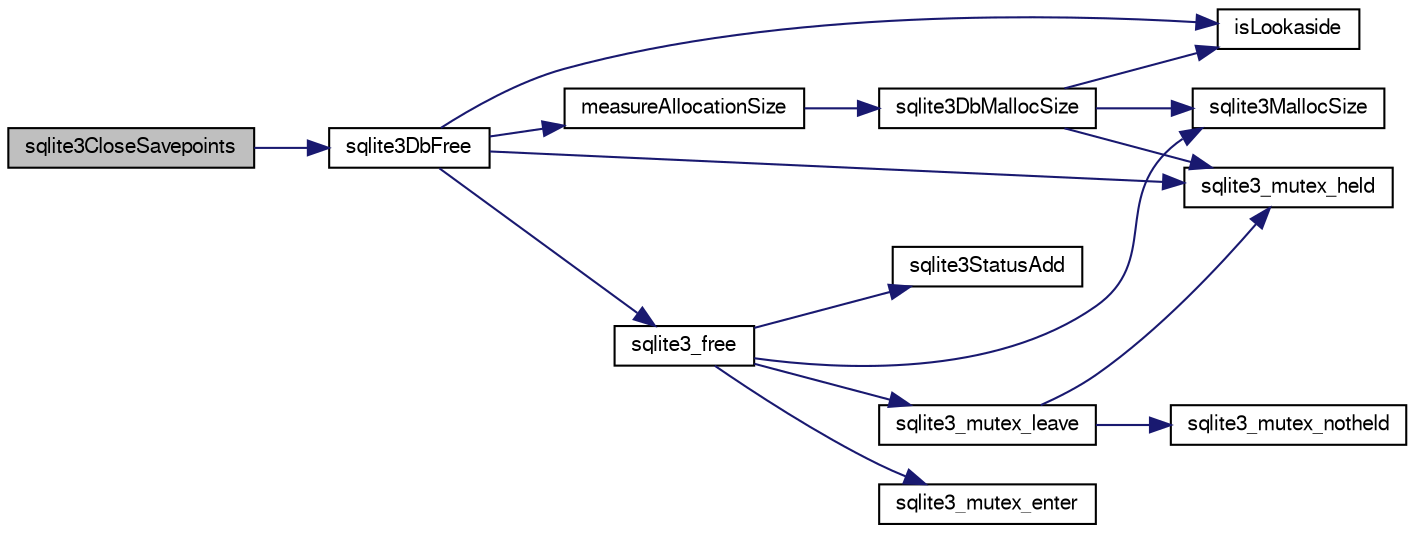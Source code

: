 digraph "sqlite3CloseSavepoints"
{
  edge [fontname="FreeSans",fontsize="10",labelfontname="FreeSans",labelfontsize="10"];
  node [fontname="FreeSans",fontsize="10",shape=record];
  rankdir="LR";
  Node472743 [label="sqlite3CloseSavepoints",height=0.2,width=0.4,color="black", fillcolor="grey75", style="filled", fontcolor="black"];
  Node472743 -> Node472744 [color="midnightblue",fontsize="10",style="solid",fontname="FreeSans"];
  Node472744 [label="sqlite3DbFree",height=0.2,width=0.4,color="black", fillcolor="white", style="filled",URL="$sqlite3_8c.html#ac70ab821a6607b4a1b909582dc37a069"];
  Node472744 -> Node472745 [color="midnightblue",fontsize="10",style="solid",fontname="FreeSans"];
  Node472745 [label="sqlite3_mutex_held",height=0.2,width=0.4,color="black", fillcolor="white", style="filled",URL="$sqlite3_8c.html#acf77da68932b6bc163c5e68547ecc3e7"];
  Node472744 -> Node472746 [color="midnightblue",fontsize="10",style="solid",fontname="FreeSans"];
  Node472746 [label="measureAllocationSize",height=0.2,width=0.4,color="black", fillcolor="white", style="filled",URL="$sqlite3_8c.html#a45731e644a22fdb756e2b6337224217a"];
  Node472746 -> Node472747 [color="midnightblue",fontsize="10",style="solid",fontname="FreeSans"];
  Node472747 [label="sqlite3DbMallocSize",height=0.2,width=0.4,color="black", fillcolor="white", style="filled",URL="$sqlite3_8c.html#aa397e5a8a03495203a0767abf0a71f86"];
  Node472747 -> Node472748 [color="midnightblue",fontsize="10",style="solid",fontname="FreeSans"];
  Node472748 [label="sqlite3MallocSize",height=0.2,width=0.4,color="black", fillcolor="white", style="filled",URL="$sqlite3_8c.html#acf5d2a5f35270bafb050bd2def576955"];
  Node472747 -> Node472745 [color="midnightblue",fontsize="10",style="solid",fontname="FreeSans"];
  Node472747 -> Node472749 [color="midnightblue",fontsize="10",style="solid",fontname="FreeSans"];
  Node472749 [label="isLookaside",height=0.2,width=0.4,color="black", fillcolor="white", style="filled",URL="$sqlite3_8c.html#a770fa05ff9717b75e16f4d968a77b897"];
  Node472744 -> Node472749 [color="midnightblue",fontsize="10",style="solid",fontname="FreeSans"];
  Node472744 -> Node472750 [color="midnightblue",fontsize="10",style="solid",fontname="FreeSans"];
  Node472750 [label="sqlite3_free",height=0.2,width=0.4,color="black", fillcolor="white", style="filled",URL="$sqlite3_8c.html#a6552349e36a8a691af5487999ab09519"];
  Node472750 -> Node472751 [color="midnightblue",fontsize="10",style="solid",fontname="FreeSans"];
  Node472751 [label="sqlite3_mutex_enter",height=0.2,width=0.4,color="black", fillcolor="white", style="filled",URL="$sqlite3_8c.html#a1c12cde690bd89f104de5cbad12a6bf5"];
  Node472750 -> Node472752 [color="midnightblue",fontsize="10",style="solid",fontname="FreeSans"];
  Node472752 [label="sqlite3StatusAdd",height=0.2,width=0.4,color="black", fillcolor="white", style="filled",URL="$sqlite3_8c.html#afa029f93586aeab4cc85360905dae9cd"];
  Node472750 -> Node472748 [color="midnightblue",fontsize="10",style="solid",fontname="FreeSans"];
  Node472750 -> Node472753 [color="midnightblue",fontsize="10",style="solid",fontname="FreeSans"];
  Node472753 [label="sqlite3_mutex_leave",height=0.2,width=0.4,color="black", fillcolor="white", style="filled",URL="$sqlite3_8c.html#a5838d235601dbd3c1fa993555c6bcc93"];
  Node472753 -> Node472745 [color="midnightblue",fontsize="10",style="solid",fontname="FreeSans"];
  Node472753 -> Node472754 [color="midnightblue",fontsize="10",style="solid",fontname="FreeSans"];
  Node472754 [label="sqlite3_mutex_notheld",height=0.2,width=0.4,color="black", fillcolor="white", style="filled",URL="$sqlite3_8c.html#a83967c837c1c000d3b5adcfaa688f5dc"];
}
